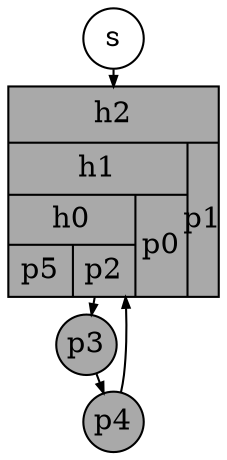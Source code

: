 digraph H003 {
    node [shape=circle,fixedsize=1,width=0.4,height=0.4,fillcolor="darkgray"];
	edge [arrowsize=0.5];
	nodesep=0.1;
	ranksep=0.1;
    s -> h2;
    p3 -> p4;
    p4 -> h2;
    h2 -> p3;
    h2 [style="filled",shape="record",label="{h2|{{h1|{{h0|{p5|p2}}|p0}}|p1}}",width=1.4,height=1.4];
    p3 [style="filled"];
    p4 [style="filled"];
}
